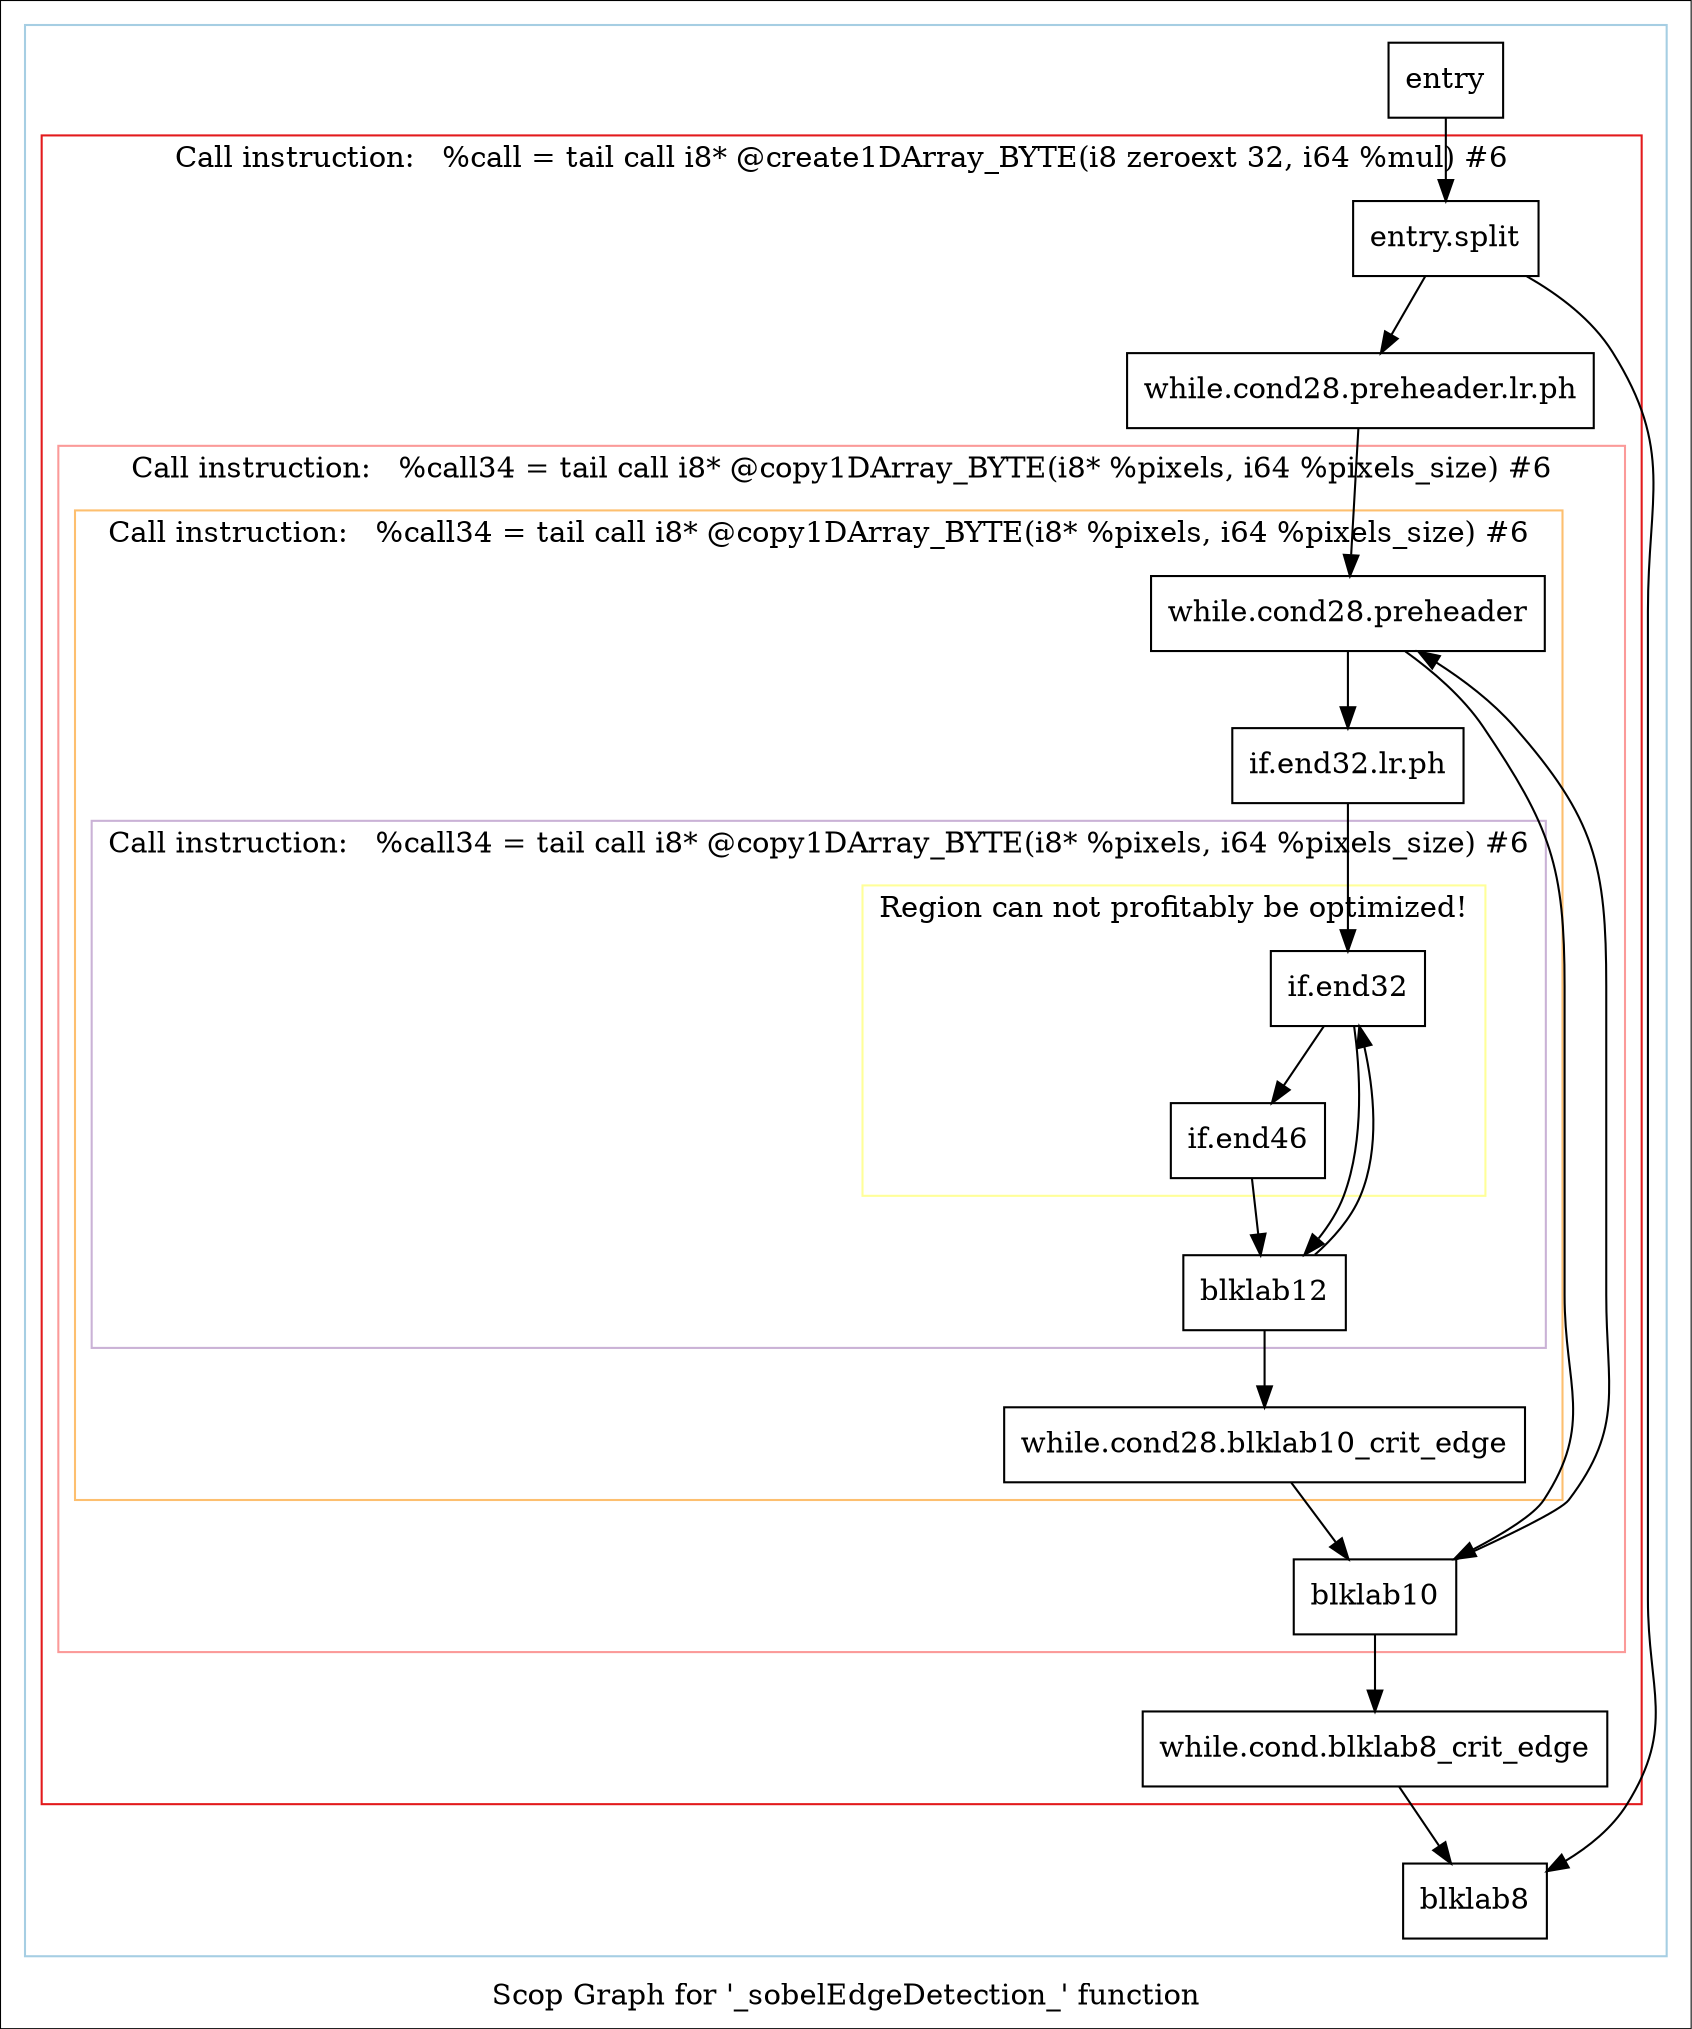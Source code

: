 digraph "Scop Graph for '_sobelEdgeDetection_' function" {
	label="Scop Graph for '_sobelEdgeDetection_' function";

	Node0xc112a90 [shape=record,label="{entry}"];
	Node0xc112a90 -> Node0xc112ab0;
	Node0xc112ab0 [shape=record,label="{entry.split}"];
	Node0xc112ab0 -> Node0xc132640;
	Node0xc112ab0 -> Node0xc12cea0;
	Node0xc132640 [shape=record,label="{while.cond28.preheader.lr.ph}"];
	Node0xc132640 -> Node0xc12cf40;
	Node0xc12cf40 [shape=record,label="{while.cond28.preheader}"];
	Node0xc12cf40 -> Node0xc118ef0;
	Node0xc12cf40 -> Node0xc118f10;
	Node0xc118ef0 [shape=record,label="{if.end32.lr.ph}"];
	Node0xc118ef0 -> Node0xc0df0a0;
	Node0xc0df0a0 [shape=record,label="{if.end32}"];
	Node0xc0df0a0 -> Node0xc118f70;
	Node0xc0df0a0 -> Node0xc0defb0;
	Node0xc118f70 [shape=record,label="{blklab12}"];
	Node0xc118f70 -> Node0xc0df0a0[constraint=false];
	Node0xc118f70 -> Node0xc134d60;
	Node0xc134d60 [shape=record,label="{while.cond28.blklab10_crit_edge}"];
	Node0xc134d60 -> Node0xc118f10;
	Node0xc118f10 [shape=record,label="{blklab10}"];
	Node0xc118f10 -> Node0xc12cf40[constraint=false];
	Node0xc118f10 -> Node0xc112a20;
	Node0xc112a20 [shape=record,label="{while.cond.blklab8_crit_edge}"];
	Node0xc112a20 -> Node0xc12cea0;
	Node0xc12cea0 [shape=record,label="{blklab8}"];
	Node0xc0defb0 [shape=record,label="{if.end46}"];
	Node0xc0defb0 -> Node0xc118f70;
	colorscheme = "paired12"
        subgraph cluster_0xc0d9020 {
          label = "";
          style = solid;
          color = 1
          subgraph cluster_0xc1487c0 {
            label = "Call instruction:   %call = tail call i8* @create1DArray_BYTE(i8 zeroext 32, i64 %mul) #6";
            style = solid;
            color = 6
            subgraph cluster_0xc147250 {
              label = "Call instruction:   %call34 = tail call i8* @copy1DArray_BYTE(i8* %pixels, i64 %pixels_size) #6";
              style = solid;
              color = 5
              subgraph cluster_0xc1471d0 {
                label = "Call instruction:   %call34 = tail call i8* @copy1DArray_BYTE(i8* %pixels, i64 %pixels_size) #6";
                style = solid;
                color = 7
                subgraph cluster_0xc1955d0 {
                  label = "Call instruction:   %call34 = tail call i8* @copy1DArray_BYTE(i8* %pixels, i64 %pixels_size) #6";
                  style = solid;
                  color = 9
                  subgraph cluster_0xc147b70 {
                    label = "Region can not profitably be optimized!";
                    style = solid;
                    color = 11
                    Node0xc0df0a0;
                    Node0xc0defb0;
                  }
                  Node0xc118f70;
                }
                Node0xc12cf40;
                Node0xc118ef0;
                Node0xc134d60;
              }
              Node0xc118f10;
            }
            Node0xc112ab0;
            Node0xc132640;
            Node0xc112a20;
          }
          Node0xc112a90;
          Node0xc12cea0;
        }
}
